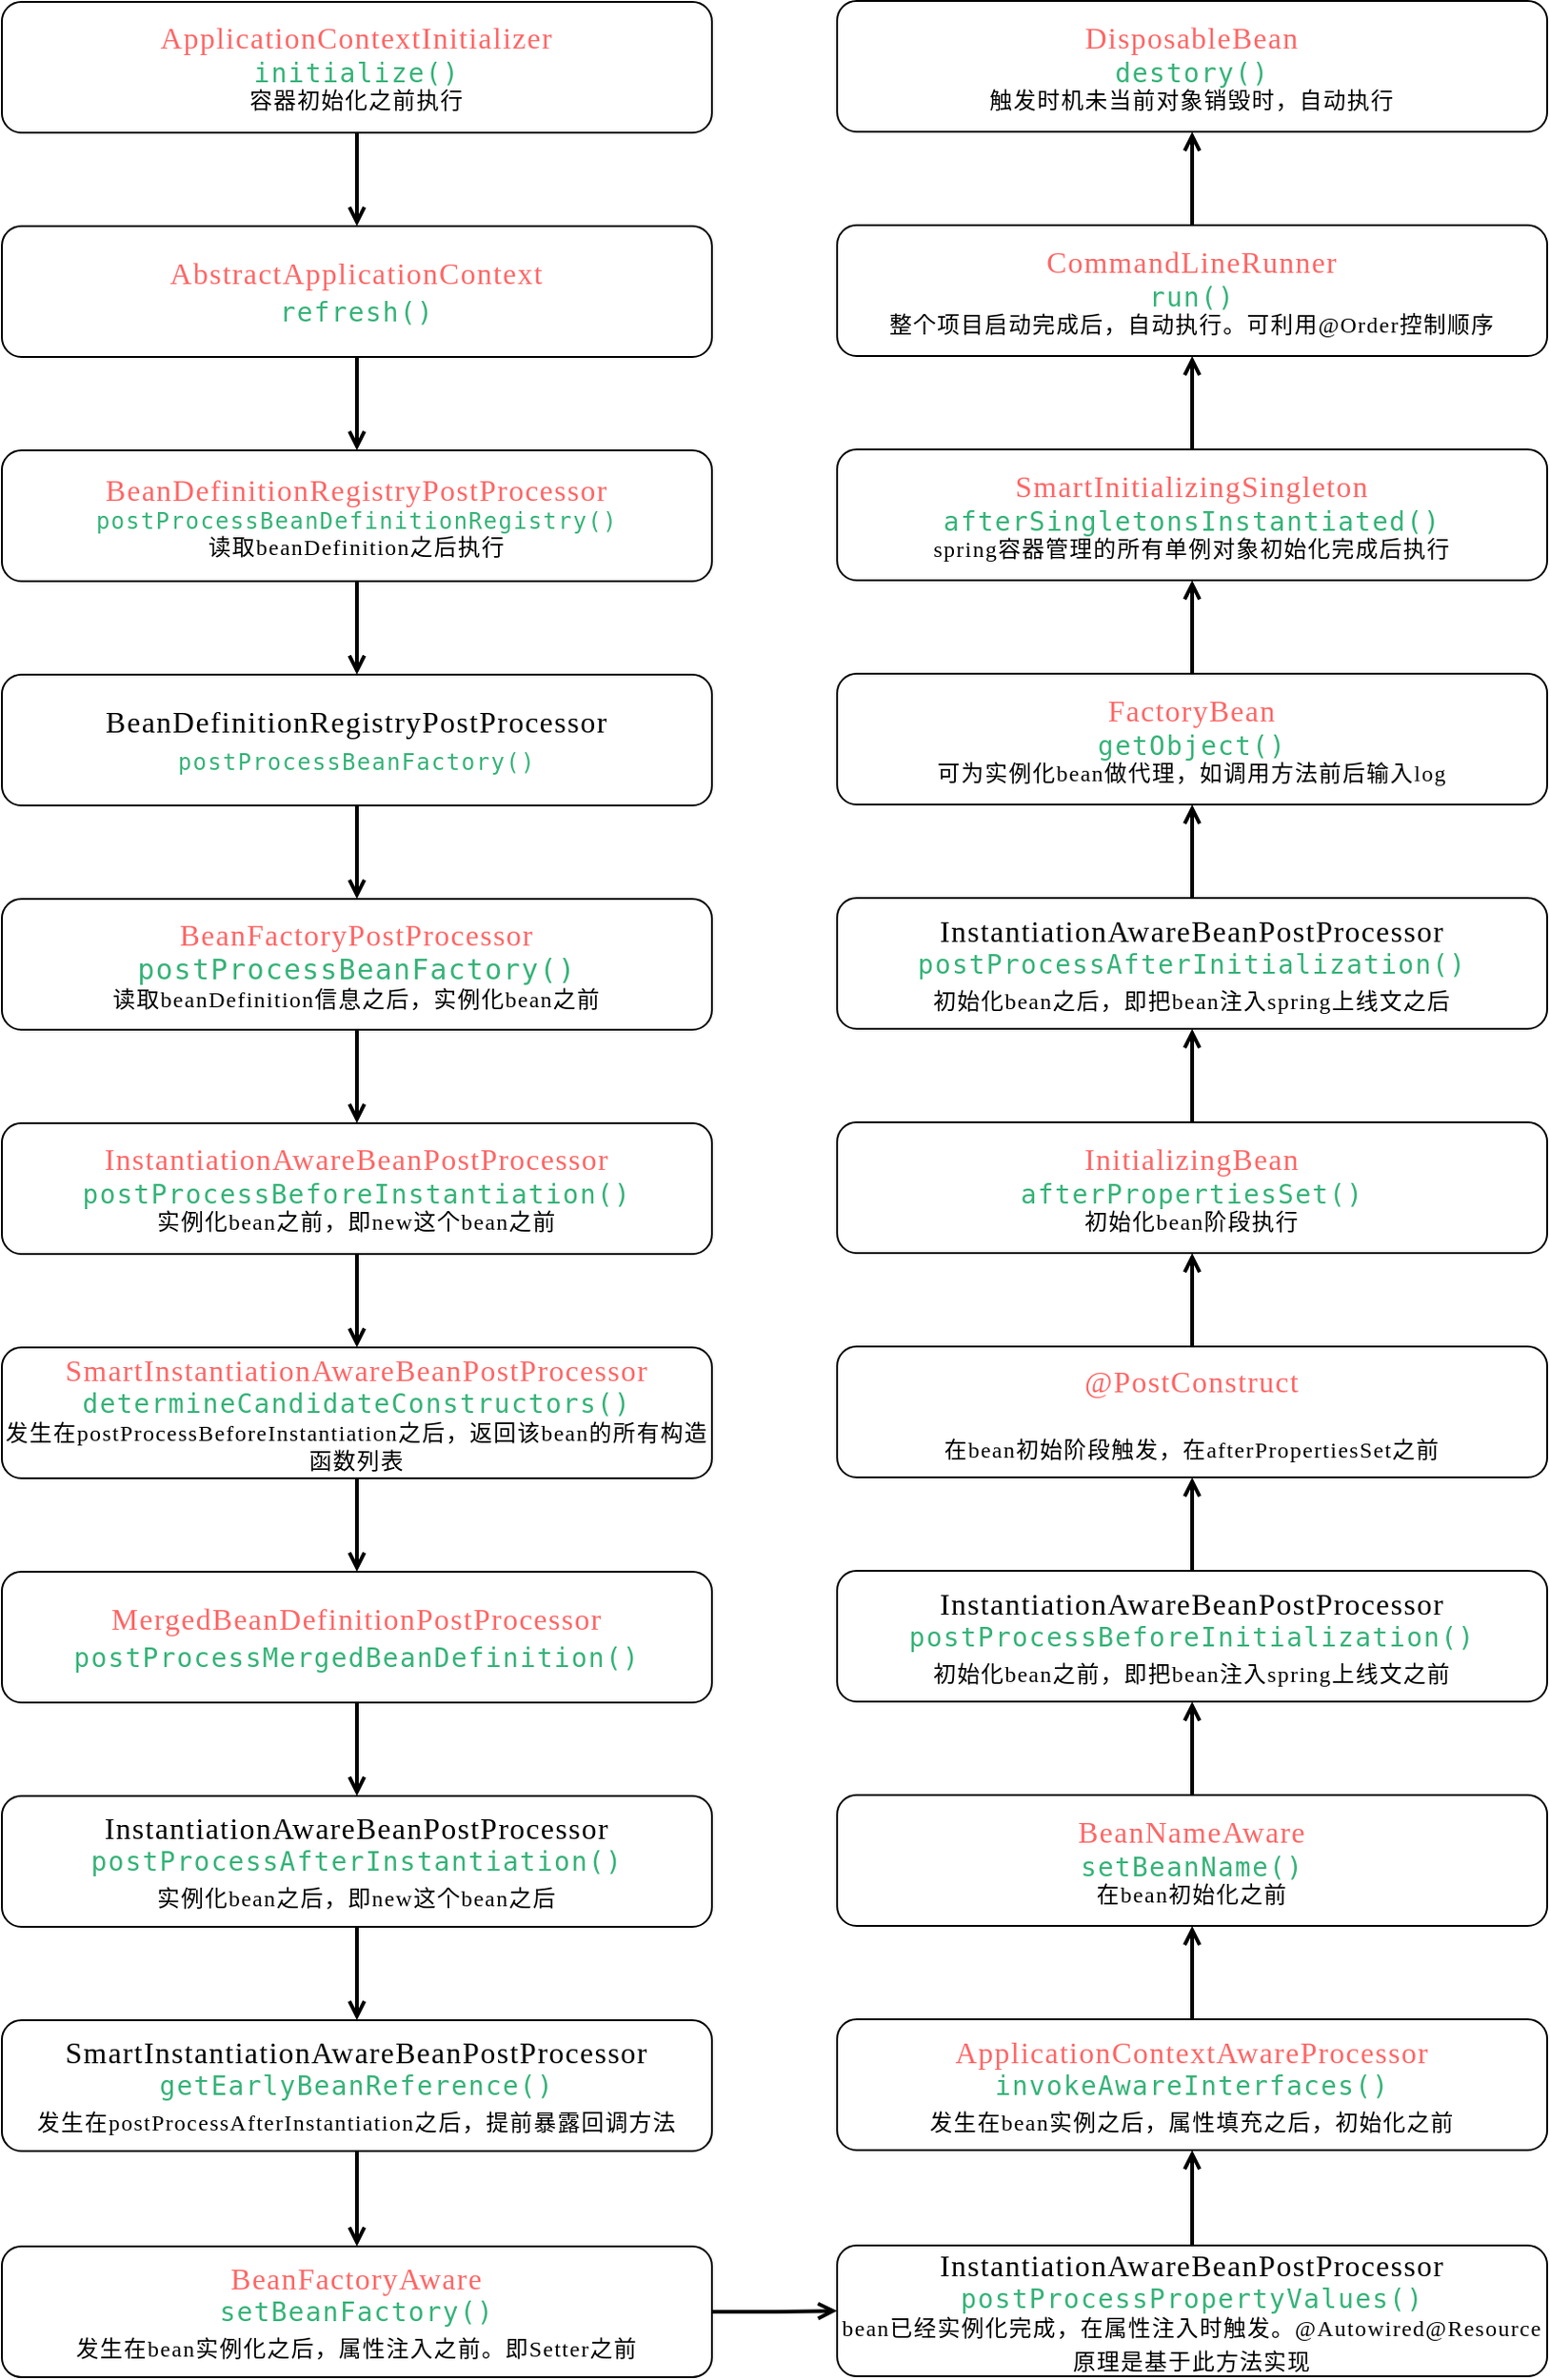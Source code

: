 <mxfile version="16.5.1" type="device"><diagram id="k88nMVZb51-p23jTSDSH" name="第 1 页"><mxGraphModel dx="961" dy="619" grid="1" gridSize="10" guides="1" tooltips="1" connect="1" arrows="1" fold="1" page="1" pageScale="1" pageWidth="827" pageHeight="1169" math="0" shadow="0"><root><mxCell id="0"/><mxCell id="1" parent="0"/><mxCell id="-AA0-1UGpWmwtsv7tvNt-24" value="" style="edgeStyle=orthogonalEdgeStyle;shape=connector;rounded=0;orthogonalLoop=1;jettySize=auto;html=1;labelBackgroundColor=none;fontFamily=Comic Sans MS;fontSize=11;fontColor=default;endArrow=open;endFill=0;strokeColor=default;strokeWidth=2;" edge="1" parent="1" source="-AA0-1UGpWmwtsv7tvNt-1" target="-AA0-1UGpWmwtsv7tvNt-2"><mxGeometry relative="1" as="geometry"/></mxCell><mxCell id="-AA0-1UGpWmwtsv7tvNt-1" value="&lt;span style=&quot;font-size: 16px ; letter-spacing: 0.75px ; text-align: left&quot;&gt;&lt;font color=&quot;#ff6666&quot;&gt;BeanDefinitionRegistryPostProcessor&lt;/font&gt;&lt;/span&gt;&lt;span style=&quot;font-size: 16px ; letter-spacing: 0.75px ; text-align: left&quot;&gt;&lt;br&gt;&lt;/span&gt;&lt;span style=&quot;font-family: &amp;#34;operator mono&amp;#34; , &amp;#34;consolas&amp;#34; , &amp;#34;monaco&amp;#34; , &amp;#34;menlo&amp;#34; , monospace ; letter-spacing: 0.75px ; text-align: left&quot;&gt;&lt;font color=&quot;#35b378&quot;&gt;postProcessBeanDefinitionRegistry()&lt;br&gt;&lt;/font&gt;&lt;/span&gt;&lt;span style=&quot;letter-spacing: 0.75px ; text-align: left&quot;&gt;&lt;font style=&quot;font-size: 12px&quot;&gt;读取beanDefinition之后执行&lt;/font&gt;&lt;br&gt;&lt;/span&gt;&lt;article class=&quot;4ever-article&quot;&gt;&lt;/article&gt;" style="rounded=1;whiteSpace=wrap;html=1;labelBackgroundColor=none;fontFamily=Comic Sans MS;" vertex="1" parent="1"><mxGeometry y="279" width="380" height="70" as="geometry"/></mxCell><mxCell id="-AA0-1UGpWmwtsv7tvNt-25" value="" style="edgeStyle=orthogonalEdgeStyle;shape=connector;rounded=0;orthogonalLoop=1;jettySize=auto;html=1;labelBackgroundColor=none;fontFamily=Comic Sans MS;fontSize=11;fontColor=default;endArrow=open;endFill=0;strokeColor=default;strokeWidth=2;" edge="1" parent="1" source="-AA0-1UGpWmwtsv7tvNt-2" target="-AA0-1UGpWmwtsv7tvNt-4"><mxGeometry relative="1" as="geometry"/></mxCell><mxCell id="-AA0-1UGpWmwtsv7tvNt-2" value="&lt;span style=&quot;font-size: 16px ; letter-spacing: 0.75px ; text-align: left&quot;&gt;BeanDefinitionRegistryPostProcessor&lt;/span&gt;&lt;span style=&quot;font-size: 16px ; letter-spacing: 0.75px ; text-align: left&quot;&gt;&lt;br&gt;&lt;/span&gt;&lt;span style=&quot;font-family: &amp;#34;operator mono&amp;#34; , &amp;#34;consolas&amp;#34; , &amp;#34;monaco&amp;#34; , &amp;#34;menlo&amp;#34; , monospace ; letter-spacing: 0.75px ; text-align: left&quot;&gt;&lt;font color=&quot;#35b378&quot;&gt;postProcessBeanFactory()&lt;/font&gt;&lt;/span&gt;&lt;span style=&quot;font-size: 16px ; letter-spacing: 0.75px ; text-align: left&quot;&gt;&lt;br&gt;&lt;/span&gt;&lt;article class=&quot;4ever-article&quot;&gt;&lt;/article&gt;" style="rounded=1;whiteSpace=wrap;html=1;labelBackgroundColor=none;fontFamily=Comic Sans MS;" vertex="1" parent="1"><mxGeometry y="399" width="380" height="70" as="geometry"/></mxCell><mxCell id="-AA0-1UGpWmwtsv7tvNt-26" value="" style="edgeStyle=orthogonalEdgeStyle;shape=connector;rounded=0;orthogonalLoop=1;jettySize=auto;html=1;labelBackgroundColor=none;fontFamily=Comic Sans MS;fontSize=11;fontColor=default;endArrow=open;endFill=0;strokeColor=default;strokeWidth=2;" edge="1" parent="1" source="-AA0-1UGpWmwtsv7tvNt-4" target="-AA0-1UGpWmwtsv7tvNt-11"><mxGeometry relative="1" as="geometry"/></mxCell><mxCell id="-AA0-1UGpWmwtsv7tvNt-4" value="&lt;span style=&quot;font-size: 16px ; letter-spacing: 0.75px ; text-align: left&quot;&gt;&lt;font color=&quot;#ff6666&quot;&gt;BeanFactoryPostProcessor&lt;/font&gt;&lt;/span&gt;&lt;span style=&quot;font-size: 16px ; letter-spacing: 0.75px ; text-align: left&quot;&gt;&lt;br&gt;&lt;/span&gt;&lt;span style=&quot;font-family: &amp;#34;operator mono&amp;#34; , &amp;#34;consolas&amp;#34; , &amp;#34;monaco&amp;#34; , &amp;#34;menlo&amp;#34; , monospace ; letter-spacing: 0.75px ; text-align: left ; font-size: 15px&quot;&gt;&lt;font color=&quot;#35b378&quot; style=&quot;font-size: 15px&quot;&gt;postProcessBeanFactory()&lt;br&gt;&lt;/font&gt;&lt;/span&gt;&lt;span style=&quot;letter-spacing: 0.75px ; text-align: left&quot;&gt;&lt;font style=&quot;font-size: 12px&quot;&gt;读取beanDefinition信息之后，实例化bean之前&lt;/font&gt;&lt;br&gt;&lt;/span&gt;&lt;article class=&quot;4ever-article&quot;&gt;&lt;/article&gt;" style="rounded=1;whiteSpace=wrap;html=1;labelBackgroundColor=none;fontFamily=Comic Sans MS;" vertex="1" parent="1"><mxGeometry y="519" width="380" height="70" as="geometry"/></mxCell><mxCell id="-AA0-1UGpWmwtsv7tvNt-23" value="" style="edgeStyle=orthogonalEdgeStyle;shape=connector;rounded=0;orthogonalLoop=1;jettySize=auto;html=1;labelBackgroundColor=none;fontFamily=Comic Sans MS;fontSize=11;fontColor=default;endArrow=open;endFill=0;strokeColor=default;strokeWidth=2;" edge="1" parent="1" source="-AA0-1UGpWmwtsv7tvNt-5" target="-AA0-1UGpWmwtsv7tvNt-1"><mxGeometry relative="1" as="geometry"/></mxCell><mxCell id="-AA0-1UGpWmwtsv7tvNt-5" value="&lt;span style=&quot;font-size: 16px ; letter-spacing: 0.75px ; text-align: left&quot;&gt;&lt;font color=&quot;#ff6666&quot;&gt;AbstractApplicationContext&lt;/font&gt;&lt;/span&gt;&lt;span style=&quot;font-size: 16px ; letter-spacing: 0.75px ; text-align: left&quot;&gt;&lt;br&gt;&lt;/span&gt;&lt;span style=&quot;color: rgb(53 , 179 , 120) ; font-family: &amp;#34;operator mono&amp;#34; , &amp;#34;consolas&amp;#34; , &amp;#34;monaco&amp;#34; , &amp;#34;menlo&amp;#34; , monospace ; font-size: 14px ; letter-spacing: 0.75px ; text-align: left&quot;&gt;refresh()&lt;/span&gt;&lt;span style=&quot;font-size: 16px ; letter-spacing: 0.75px ; text-align: left&quot;&gt;&lt;br&gt;&lt;/span&gt;&lt;article class=&quot;4ever-article&quot;&gt;&lt;/article&gt;" style="rounded=1;whiteSpace=wrap;html=1;labelBackgroundColor=none;fontFamily=Comic Sans MS;" vertex="1" parent="1"><mxGeometry y="159" width="380" height="70" as="geometry"/></mxCell><mxCell id="-AA0-1UGpWmwtsv7tvNt-22" value="" style="edgeStyle=orthogonalEdgeStyle;rounded=0;orthogonalLoop=1;jettySize=auto;html=1;fontFamily=Comic Sans MS;endArrow=open;endFill=0;strokeWidth=2;labelBackgroundColor=none;" edge="1" parent="1" source="-AA0-1UGpWmwtsv7tvNt-6" target="-AA0-1UGpWmwtsv7tvNt-5"><mxGeometry relative="1" as="geometry"/></mxCell><mxCell id="-AA0-1UGpWmwtsv7tvNt-6" value="&lt;span style=&quot;font-size: 16px ; letter-spacing: 0.75px ; text-align: left&quot;&gt;&lt;font color=&quot;#ff6666&quot;&gt;ApplicationContextInitializer&lt;/font&gt;&lt;/span&gt;&lt;span style=&quot;font-size: 16px ; letter-spacing: 0.75px ; text-align: left&quot;&gt;&lt;br&gt;&lt;/span&gt;&lt;span style=&quot;letter-spacing: 0.75px ; text-align: left&quot;&gt;&lt;font color=&quot;#35b378&quot; face=&quot;operator mono, consolas, monaco, menlo, monospace&quot;&gt;&lt;span style=&quot;font-size: 14px&quot;&gt;initialize()&lt;br&gt;&lt;/span&gt;&lt;/font&gt;容器初始化之前执行&lt;br&gt;&lt;/span&gt;&lt;article class=&quot;4ever-article&quot;&gt;&lt;/article&gt;" style="rounded=1;whiteSpace=wrap;html=1;labelBackgroundColor=none;fontFamily=Comic Sans MS;" vertex="1" parent="1"><mxGeometry y="39" width="380" height="70" as="geometry"/></mxCell><mxCell id="-AA0-1UGpWmwtsv7tvNt-29" value="" style="edgeStyle=orthogonalEdgeStyle;shape=connector;rounded=0;orthogonalLoop=1;jettySize=auto;html=1;labelBackgroundColor=none;fontFamily=Comic Sans MS;fontSize=11;fontColor=default;endArrow=open;endFill=0;strokeColor=default;strokeWidth=2;" edge="1" parent="1" source="-AA0-1UGpWmwtsv7tvNt-7" target="-AA0-1UGpWmwtsv7tvNt-8"><mxGeometry relative="1" as="geometry"/></mxCell><mxCell id="-AA0-1UGpWmwtsv7tvNt-7" value="&lt;span style=&quot;font-size: 16px ; letter-spacing: 0.75px ; text-align: left&quot;&gt;&lt;font color=&quot;#ff6666&quot;&gt;MergedBeanDefinitionPostProcessor&lt;/font&gt;&lt;br&gt;&lt;/span&gt;&lt;span style=&quot;color: rgb(53 , 179 , 120) ; font-family: &amp;#34;operator mono&amp;#34; , &amp;#34;consolas&amp;#34; , &amp;#34;monaco&amp;#34; , &amp;#34;menlo&amp;#34; , monospace ; font-size: 14px ; letter-spacing: 0.75px ; text-align: left&quot;&gt;postProcessMergedBeanDefinition()&lt;/span&gt;&lt;span style=&quot;font-size: 16px ; letter-spacing: 0.75px ; text-align: left&quot;&gt;&lt;br&gt;&lt;/span&gt;&lt;article class=&quot;4ever-article&quot;&gt;&lt;/article&gt;" style="rounded=1;whiteSpace=wrap;html=1;labelBackgroundColor=none;fontFamily=Comic Sans MS;" vertex="1" parent="1"><mxGeometry y="879" width="380" height="70" as="geometry"/></mxCell><mxCell id="-AA0-1UGpWmwtsv7tvNt-30" value="" style="edgeStyle=orthogonalEdgeStyle;shape=connector;rounded=0;orthogonalLoop=1;jettySize=auto;html=1;labelBackgroundColor=none;fontFamily=Comic Sans MS;fontSize=11;fontColor=default;endArrow=open;endFill=0;strokeColor=default;strokeWidth=2;" edge="1" parent="1" source="-AA0-1UGpWmwtsv7tvNt-8" target="-AA0-1UGpWmwtsv7tvNt-9"><mxGeometry relative="1" as="geometry"/></mxCell><mxCell id="-AA0-1UGpWmwtsv7tvNt-8" value="&lt;span style=&quot;font-size: 16px ; letter-spacing: 0.75px ; text-align: left&quot;&gt;InstantiationAwareBeanPostProcessor&lt;/span&gt;&lt;span style=&quot;font-size: 16px ; letter-spacing: 0.75px ; text-align: left&quot;&gt;&lt;br&gt;&lt;/span&gt;&lt;span style=&quot;color: rgb(53 , 179 , 120) ; font-family: &amp;#34;operator mono&amp;#34; , &amp;#34;consolas&amp;#34; , &amp;#34;monaco&amp;#34; , &amp;#34;menlo&amp;#34; , monospace ; font-size: 14px ; letter-spacing: 0.75px ; text-align: left&quot;&gt;postProcessAfterInstantiation()&lt;br&gt;&lt;/span&gt;&lt;span style=&quot;letter-spacing: 0.75px ; text-align: left&quot;&gt;实例化bean之后，即new这个bean之后&lt;/span&gt;&lt;span style=&quot;font-size: 16px ; letter-spacing: 0.75px ; text-align: left&quot;&gt;&lt;br&gt;&lt;/span&gt;&lt;article class=&quot;4ever-article&quot;&gt;&lt;/article&gt;" style="rounded=1;whiteSpace=wrap;html=1;labelBackgroundColor=none;fontFamily=Comic Sans MS;" vertex="1" parent="1"><mxGeometry y="999" width="380" height="70" as="geometry"/></mxCell><mxCell id="-AA0-1UGpWmwtsv7tvNt-41" value="" style="edgeStyle=orthogonalEdgeStyle;shape=connector;rounded=0;orthogonalLoop=1;jettySize=auto;html=1;labelBackgroundColor=none;fontFamily=Comic Sans MS;fontSize=11;fontColor=#35B378;endArrow=open;endFill=0;strokeColor=default;strokeWidth=2;" edge="1" parent="1" source="-AA0-1UGpWmwtsv7tvNt-9" target="-AA0-1UGpWmwtsv7tvNt-40"><mxGeometry relative="1" as="geometry"/></mxCell><mxCell id="-AA0-1UGpWmwtsv7tvNt-9" value="&lt;span style=&quot;font-size: 16px ; letter-spacing: 0.75px ; text-align: left&quot;&gt;SmartInstantiationAwareBeanPostProcessor&lt;br&gt;&lt;/span&gt;&lt;span style=&quot;color: rgb(53 , 179 , 120) ; font-family: &amp;#34;operator mono&amp;#34; , &amp;#34;consolas&amp;#34; , &amp;#34;monaco&amp;#34; , &amp;#34;menlo&amp;#34; , monospace ; font-size: 14px ; letter-spacing: 0.75px ; text-align: left&quot;&gt;getEarlyBeanReference()&lt;br&gt;&lt;/span&gt;&lt;span style=&quot;letter-spacing: 0.75px ; text-align: left&quot;&gt;发生在postProcessAfterInstantiation之后，提前暴露回调方法&lt;/span&gt;&lt;span style=&quot;font-size: 16px ; letter-spacing: 0.75px ; text-align: left&quot;&gt;&lt;br&gt;&lt;/span&gt;&lt;article class=&quot;4ever-article&quot;&gt;&lt;/article&gt;" style="rounded=1;whiteSpace=wrap;html=1;labelBackgroundColor=none;fontFamily=Comic Sans MS;" vertex="1" parent="1"><mxGeometry y="1119" width="380" height="70" as="geometry"/></mxCell><mxCell id="-AA0-1UGpWmwtsv7tvNt-28" value="" style="edgeStyle=orthogonalEdgeStyle;shape=connector;rounded=0;orthogonalLoop=1;jettySize=auto;html=1;labelBackgroundColor=none;fontFamily=Comic Sans MS;fontSize=11;fontColor=default;endArrow=open;endFill=0;strokeColor=default;strokeWidth=2;" edge="1" parent="1" source="-AA0-1UGpWmwtsv7tvNt-10" target="-AA0-1UGpWmwtsv7tvNt-7"><mxGeometry relative="1" as="geometry"/></mxCell><mxCell id="-AA0-1UGpWmwtsv7tvNt-10" value="&lt;span style=&quot;font-size: 16px ; letter-spacing: 0.75px ; text-align: left&quot;&gt;&lt;font color=&quot;#ff6666&quot;&gt;SmartInstantiationAwareBeanPostProcessor&lt;/font&gt;&lt;br&gt;&lt;/span&gt;&lt;span style=&quot;color: rgb(53 , 179 , 120) ; font-family: &amp;#34;operator mono&amp;#34; , &amp;#34;consolas&amp;#34; , &amp;#34;monaco&amp;#34; , &amp;#34;menlo&amp;#34; , monospace ; font-size: 14px ; letter-spacing: 0.75px ; text-align: left&quot;&gt;determineCandidateConstructors()&lt;br&gt;&lt;/span&gt;&lt;span style=&quot;letter-spacing: 0.75px ; text-align: left&quot;&gt;&lt;font style=&quot;font-size: 12px&quot;&gt;发生在postProcessBeforeInstantiation之后，返回该bean的所有构造函数列表&lt;/font&gt;&lt;br&gt;&lt;/span&gt;&lt;article class=&quot;4ever-article&quot;&gt;&lt;/article&gt;" style="rounded=1;whiteSpace=wrap;html=1;labelBackgroundColor=none;fontFamily=Comic Sans MS;" vertex="1" parent="1"><mxGeometry y="759" width="380" height="70" as="geometry"/></mxCell><mxCell id="-AA0-1UGpWmwtsv7tvNt-27" value="" style="edgeStyle=orthogonalEdgeStyle;shape=connector;rounded=0;orthogonalLoop=1;jettySize=auto;html=1;labelBackgroundColor=none;fontFamily=Comic Sans MS;fontSize=11;fontColor=default;endArrow=open;endFill=0;strokeColor=default;strokeWidth=2;" edge="1" parent="1" source="-AA0-1UGpWmwtsv7tvNt-11" target="-AA0-1UGpWmwtsv7tvNt-10"><mxGeometry relative="1" as="geometry"/></mxCell><mxCell id="-AA0-1UGpWmwtsv7tvNt-11" value="&lt;span style=&quot;font-size: 16px ; letter-spacing: 0.75px ; text-align: left&quot;&gt;&lt;font color=&quot;#ff6666&quot;&gt;InstantiationAwareBeanPostProcessor&lt;/font&gt;&lt;/span&gt;&lt;span style=&quot;font-size: 16px ; letter-spacing: 0.75px ; text-align: left&quot;&gt;&lt;br&gt;&lt;/span&gt;&lt;span style=&quot;color: rgb(53 , 179 , 120) ; font-family: &amp;#34;operator mono&amp;#34; , &amp;#34;consolas&amp;#34; , &amp;#34;monaco&amp;#34; , &amp;#34;menlo&amp;#34; , monospace ; font-size: 14px ; letter-spacing: 0.75px ; text-align: left&quot;&gt;postProcessBeforeInstantiation()&lt;br&gt;&lt;/span&gt;&lt;span style=&quot;letter-spacing: 0.75px ; text-align: left&quot;&gt;&lt;font style=&quot;font-size: 12px&quot;&gt;实例化bean之前，即new这个bean之前&lt;/font&gt;&lt;br&gt;&lt;/span&gt;&lt;article class=&quot;4ever-article&quot;&gt;&lt;/article&gt;" style="rounded=1;whiteSpace=wrap;html=1;labelBackgroundColor=none;fontFamily=Comic Sans MS;" vertex="1" parent="1"><mxGeometry y="639" width="380" height="70" as="geometry"/></mxCell><mxCell id="-AA0-1UGpWmwtsv7tvNt-38" value="" style="edgeStyle=orthogonalEdgeStyle;shape=connector;rounded=0;orthogonalLoop=1;jettySize=auto;html=1;labelBackgroundColor=none;fontFamily=Comic Sans MS;fontSize=11;fontColor=default;endArrow=open;endFill=0;strokeColor=default;strokeWidth=2;" edge="1" parent="1" source="-AA0-1UGpWmwtsv7tvNt-12" target="-AA0-1UGpWmwtsv7tvNt-15"><mxGeometry relative="1" as="geometry"/></mxCell><mxCell id="-AA0-1UGpWmwtsv7tvNt-12" value="&lt;span style=&quot;font-size: 16px ; letter-spacing: 0.75px ; text-align: left&quot;&gt;&lt;font color=&quot;#ff6666&quot;&gt;SmartInitializingSingleton&lt;/font&gt;&lt;br&gt;&lt;/span&gt;&lt;span style=&quot;color: rgb(53 , 179 , 120) ; font-family: &amp;#34;operator mono&amp;#34; , &amp;#34;consolas&amp;#34; , &amp;#34;monaco&amp;#34; , &amp;#34;menlo&amp;#34; , monospace ; font-size: 14px ; letter-spacing: 0.75px ; text-align: left&quot;&gt;afterSingletonsInstantiated()&lt;br&gt;&lt;/span&gt;&lt;span style=&quot;letter-spacing: 0.75px ; text-align: left&quot;&gt;&lt;font style=&quot;font-size: 12px&quot;&gt;spring容器管理的所有单例对象初始化完成后执行&lt;/font&gt;&lt;br&gt;&lt;/span&gt;&lt;article class=&quot;4ever-article&quot;&gt;&lt;/article&gt;" style="rounded=1;whiteSpace=wrap;html=1;labelBackgroundColor=none;fontFamily=Comic Sans MS;" vertex="1" parent="1"><mxGeometry x="447" y="278.5" width="380" height="70" as="geometry"/></mxCell><mxCell id="-AA0-1UGpWmwtsv7tvNt-37" value="" style="edgeStyle=orthogonalEdgeStyle;shape=connector;rounded=0;orthogonalLoop=1;jettySize=auto;html=1;labelBackgroundColor=none;fontFamily=Comic Sans MS;fontSize=11;fontColor=default;endArrow=open;endFill=0;strokeColor=default;strokeWidth=2;" edge="1" parent="1" source="-AA0-1UGpWmwtsv7tvNt-13" target="-AA0-1UGpWmwtsv7tvNt-12"><mxGeometry relative="1" as="geometry"/></mxCell><mxCell id="-AA0-1UGpWmwtsv7tvNt-13" value="&lt;span style=&quot;font-size: 16px ; letter-spacing: 0.75px ; text-align: left&quot;&gt;&lt;font color=&quot;#ff6666&quot;&gt;FactoryBean&lt;/font&gt;&lt;br&gt;&lt;/span&gt;&lt;span style=&quot;color: rgb(53 , 179 , 120) ; font-family: &amp;#34;operator mono&amp;#34; , &amp;#34;consolas&amp;#34; , &amp;#34;monaco&amp;#34; , &amp;#34;menlo&amp;#34; , monospace ; font-size: 14px ; letter-spacing: 0.75px ; text-align: left&quot;&gt;getObject()&lt;br&gt;&lt;/span&gt;&lt;span style=&quot;letter-spacing: 0.75px ; text-align: left&quot;&gt;&lt;font style=&quot;font-size: 12px&quot;&gt;可为实例化bean做代理，如调用方法前后输入log&lt;/font&gt;&lt;br&gt;&lt;/span&gt;&lt;article class=&quot;4ever-article&quot;&gt;&lt;/article&gt;" style="rounded=1;whiteSpace=wrap;html=1;labelBackgroundColor=none;fontFamily=Comic Sans MS;" vertex="1" parent="1"><mxGeometry x="447" y="398.5" width="380" height="70" as="geometry"/></mxCell><mxCell id="-AA0-1UGpWmwtsv7tvNt-36" value="" style="edgeStyle=orthogonalEdgeStyle;shape=connector;rounded=0;orthogonalLoop=1;jettySize=auto;html=1;labelBackgroundColor=none;fontFamily=Comic Sans MS;fontSize=11;fontColor=default;endArrow=open;endFill=0;strokeColor=default;strokeWidth=2;" edge="1" parent="1" source="-AA0-1UGpWmwtsv7tvNt-14" target="-AA0-1UGpWmwtsv7tvNt-13"><mxGeometry relative="1" as="geometry"/></mxCell><mxCell id="-AA0-1UGpWmwtsv7tvNt-14" value="&lt;span style=&quot;font-size: 16px ; letter-spacing: 0.75px ; text-align: left&quot;&gt;InstantiationAwareBeanPostProcessor&lt;/span&gt;&lt;span style=&quot;font-size: 16px ; letter-spacing: 0.75px ; text-align: left&quot;&gt;&lt;br&gt;&lt;/span&gt;&lt;span style=&quot;color: rgb(53 , 179 , 120) ; font-family: &amp;#34;operator mono&amp;#34; , &amp;#34;consolas&amp;#34; , &amp;#34;monaco&amp;#34; , &amp;#34;menlo&amp;#34; , monospace ; font-size: 14px ; letter-spacing: 0.75px ; text-align: left&quot;&gt;postProcessAfterInitialization()&lt;br&gt;&lt;/span&gt;&lt;span style=&quot;letter-spacing: 0.75px ; text-align: left&quot;&gt;初始化bean之后，即把bean注入spring上线文之后&lt;/span&gt;&lt;span style=&quot;font-size: 16px ; letter-spacing: 0.75px ; text-align: left&quot;&gt;&lt;br&gt;&lt;/span&gt;&lt;article class=&quot;4ever-article&quot;&gt;&lt;/article&gt;" style="rounded=1;whiteSpace=wrap;html=1;labelBackgroundColor=none;fontFamily=Comic Sans MS;" vertex="1" parent="1"><mxGeometry x="447" y="518.5" width="380" height="70" as="geometry"/></mxCell><mxCell id="-AA0-1UGpWmwtsv7tvNt-39" value="" style="edgeStyle=orthogonalEdgeStyle;shape=connector;rounded=0;orthogonalLoop=1;jettySize=auto;html=1;labelBackgroundColor=none;fontFamily=Comic Sans MS;fontSize=11;fontColor=default;endArrow=open;endFill=0;strokeColor=default;strokeWidth=2;" edge="1" parent="1" source="-AA0-1UGpWmwtsv7tvNt-15" target="-AA0-1UGpWmwtsv7tvNt-16"><mxGeometry relative="1" as="geometry"/></mxCell><mxCell id="-AA0-1UGpWmwtsv7tvNt-15" value="&lt;span style=&quot;font-size: 16px ; letter-spacing: 0.75px ; text-align: left&quot;&gt;&lt;font color=&quot;#ff6666&quot;&gt;CommandLineRunner&lt;/font&gt;&lt;br&gt;&lt;/span&gt;&lt;span style=&quot;color: rgb(53 , 179 , 120) ; font-family: &amp;#34;operator mono&amp;#34; , &amp;#34;consolas&amp;#34; , &amp;#34;monaco&amp;#34; , &amp;#34;menlo&amp;#34; , monospace ; font-size: 14px ; letter-spacing: 0.75px ; text-align: left&quot;&gt;run()&lt;br&gt;&lt;/span&gt;&lt;span style=&quot;letter-spacing: 0.75px ; text-align: left&quot;&gt;&lt;font style=&quot;font-size: 12px&quot;&gt;整个项目启动完成后，自动执行。可利用@Order控制顺序&lt;/font&gt;&lt;br&gt;&lt;/span&gt;&lt;article class=&quot;4ever-article&quot;&gt;&lt;/article&gt;" style="rounded=1;whiteSpace=wrap;html=1;labelBackgroundColor=none;fontFamily=Comic Sans MS;" vertex="1" parent="1"><mxGeometry x="447" y="158.5" width="380" height="70" as="geometry"/></mxCell><mxCell id="-AA0-1UGpWmwtsv7tvNt-16" value="&lt;span style=&quot;font-size: 16px ; letter-spacing: 0.75px ; text-align: left&quot;&gt;&lt;font color=&quot;#ff6666&quot;&gt;DisposableBean&lt;/font&gt;&lt;br&gt;&lt;/span&gt;&lt;span style=&quot;color: rgb(53 , 179 , 120) ; font-family: &amp;#34;operator mono&amp;#34; , &amp;#34;consolas&amp;#34; , &amp;#34;monaco&amp;#34; , &amp;#34;menlo&amp;#34; , monospace ; font-size: 14px ; letter-spacing: 0.75px ; text-align: left&quot;&gt;destory()&lt;br&gt;&lt;/span&gt;&lt;span style=&quot;letter-spacing: 0.75px ; text-align: left&quot;&gt;&lt;font style=&quot;font-size: 12px&quot;&gt;触发时机未当前对象销毁时，自动执行&lt;/font&gt;&lt;br&gt;&lt;/span&gt;&lt;article class=&quot;4ever-article&quot;&gt;&lt;/article&gt;" style="rounded=1;whiteSpace=wrap;html=1;labelBackgroundColor=none;fontFamily=Comic Sans MS;" vertex="1" parent="1"><mxGeometry x="447" y="38.5" width="380" height="70" as="geometry"/></mxCell><mxCell id="-AA0-1UGpWmwtsv7tvNt-33" value="" style="edgeStyle=orthogonalEdgeStyle;shape=connector;rounded=0;orthogonalLoop=1;jettySize=auto;html=1;labelBackgroundColor=none;fontFamily=Comic Sans MS;fontSize=11;fontColor=default;endArrow=open;endFill=0;strokeColor=default;strokeWidth=2;" edge="1" parent="1" source="-AA0-1UGpWmwtsv7tvNt-17" target="-AA0-1UGpWmwtsv7tvNt-20"><mxGeometry relative="1" as="geometry"/></mxCell><mxCell id="-AA0-1UGpWmwtsv7tvNt-17" value="&lt;span style=&quot;font-size: 16px ; letter-spacing: 0.75px ; text-align: left&quot;&gt;InstantiationAwareBeanPostProcessor&lt;/span&gt;&lt;span style=&quot;font-size: 16px ; letter-spacing: 0.75px ; text-align: left&quot;&gt;&lt;br&gt;&lt;/span&gt;&lt;span style=&quot;color: rgb(53 , 179 , 120) ; font-family: &amp;#34;operator mono&amp;#34; , &amp;#34;consolas&amp;#34; , &amp;#34;monaco&amp;#34; , &amp;#34;menlo&amp;#34; , monospace ; font-size: 14px ; letter-spacing: 0.75px ; text-align: left&quot;&gt;postProcessBeforeInitialization()&lt;br&gt;&lt;/span&gt;&lt;span style=&quot;letter-spacing: 0.75px ; text-align: left&quot;&gt;初始化bean之前，即把bean注入spring上线文之前&lt;/span&gt;&lt;span style=&quot;font-size: 16px ; letter-spacing: 0.75px ; text-align: left&quot;&gt;&lt;br&gt;&lt;/span&gt;&lt;article class=&quot;4ever-article&quot;&gt;&lt;/article&gt;" style="rounded=1;whiteSpace=wrap;html=1;labelBackgroundColor=none;fontFamily=Comic Sans MS;" vertex="1" parent="1"><mxGeometry x="447" y="878.5" width="380" height="70" as="geometry"/></mxCell><mxCell id="-AA0-1UGpWmwtsv7tvNt-32" value="" style="edgeStyle=orthogonalEdgeStyle;shape=connector;rounded=0;orthogonalLoop=1;jettySize=auto;html=1;labelBackgroundColor=none;fontFamily=Comic Sans MS;fontSize=11;fontColor=default;endArrow=open;endFill=0;strokeColor=default;strokeWidth=2;" edge="1" parent="1" source="-AA0-1UGpWmwtsv7tvNt-18" target="-AA0-1UGpWmwtsv7tvNt-17"><mxGeometry relative="1" as="geometry"/></mxCell><mxCell id="-AA0-1UGpWmwtsv7tvNt-18" value="&lt;span style=&quot;font-size: 16px ; letter-spacing: 0.75px ; text-align: left&quot;&gt;&lt;font color=&quot;#ff6666&quot;&gt;BeanNameAware&lt;/font&gt;&lt;br&gt;&lt;/span&gt;&lt;span style=&quot;color: rgb(53 , 179 , 120) ; font-family: &amp;#34;operator mono&amp;#34; , &amp;#34;consolas&amp;#34; , &amp;#34;monaco&amp;#34; , &amp;#34;menlo&amp;#34; , monospace ; font-size: 14px ; letter-spacing: 0.75px ; text-align: left&quot;&gt;setBeanName()&lt;br&gt;&lt;/span&gt;&lt;span style=&quot;letter-spacing: 0.75px ; text-align: left&quot;&gt;&lt;font style=&quot;font-size: 12px&quot;&gt;在bean初始化之前&lt;/font&gt;&lt;br&gt;&lt;/span&gt;&lt;article class=&quot;4ever-article&quot;&gt;&lt;/article&gt;" style="rounded=1;whiteSpace=wrap;html=1;labelBackgroundColor=none;fontFamily=Comic Sans MS;" vertex="1" parent="1"><mxGeometry x="447" y="998.5" width="380" height="70" as="geometry"/></mxCell><mxCell id="-AA0-1UGpWmwtsv7tvNt-31" value="" style="edgeStyle=orthogonalEdgeStyle;shape=connector;rounded=0;orthogonalLoop=1;jettySize=auto;html=1;labelBackgroundColor=none;fontFamily=Comic Sans MS;fontSize=11;fontColor=default;endArrow=open;endFill=0;strokeColor=default;strokeWidth=2;" edge="1" parent="1" source="-AA0-1UGpWmwtsv7tvNt-19" target="-AA0-1UGpWmwtsv7tvNt-18"><mxGeometry relative="1" as="geometry"/></mxCell><mxCell id="-AA0-1UGpWmwtsv7tvNt-19" value="&lt;span style=&quot;font-size: 16px ; letter-spacing: 0.75px ; text-align: left&quot;&gt;&lt;font color=&quot;#ff6666&quot;&gt;ApplicationContextAwareProcessor&lt;/font&gt;&lt;/span&gt;&lt;span style=&quot;font-size: 16px ; letter-spacing: 0.75px ; text-align: left&quot;&gt;&lt;br&gt;&lt;/span&gt;&lt;span style=&quot;letter-spacing: 0.75px ; text-align: left&quot;&gt;&lt;font color=&quot;#35b378&quot; face=&quot;operator mono, consolas, monaco, menlo, monospace&quot;&gt;&lt;span style=&quot;font-size: 14px&quot;&gt;invokeAwareInterfaces()&lt;br&gt;&lt;/span&gt;&lt;/font&gt;&lt;/span&gt;&lt;span style=&quot;letter-spacing: 0.75px ; text-align: left&quot;&gt;发生在bean实例之后，属性填充之后，初始化之前&lt;/span&gt;&lt;span style=&quot;font-size: 16px ; letter-spacing: 0.75px ; text-align: left&quot;&gt;&lt;br&gt;&lt;/span&gt;&lt;article class=&quot;4ever-article&quot;&gt;&lt;/article&gt;" style="rounded=1;whiteSpace=wrap;html=1;labelBackgroundColor=none;fontFamily=Comic Sans MS;" vertex="1" parent="1"><mxGeometry x="447" y="1118.5" width="380" height="70" as="geometry"/></mxCell><mxCell id="-AA0-1UGpWmwtsv7tvNt-34" value="" style="edgeStyle=orthogonalEdgeStyle;shape=connector;rounded=0;orthogonalLoop=1;jettySize=auto;html=1;labelBackgroundColor=none;fontFamily=Comic Sans MS;fontSize=11;fontColor=default;endArrow=open;endFill=0;strokeColor=default;strokeWidth=2;" edge="1" parent="1" source="-AA0-1UGpWmwtsv7tvNt-20" target="-AA0-1UGpWmwtsv7tvNt-21"><mxGeometry relative="1" as="geometry"/></mxCell><mxCell id="-AA0-1UGpWmwtsv7tvNt-20" value="&lt;span style=&quot;letter-spacing: 0.75px ; text-align: left&quot;&gt;&lt;font color=&quot;#ff6666&quot; style=&quot;font-size: 16px&quot;&gt;@PostConstruct&lt;br&gt;&lt;br&gt;&lt;/font&gt;&lt;font style=&quot;font-size: 12px&quot;&gt;在bean初始阶段触发，在afterPropertiesSet之前&lt;/font&gt;&lt;br&gt;&lt;/span&gt;&lt;article class=&quot;4ever-article&quot;&gt;&lt;/article&gt;" style="rounded=1;whiteSpace=wrap;html=1;labelBackgroundColor=none;fontFamily=Comic Sans MS;" vertex="1" parent="1"><mxGeometry x="447" y="758.5" width="380" height="70" as="geometry"/></mxCell><mxCell id="-AA0-1UGpWmwtsv7tvNt-35" value="" style="edgeStyle=orthogonalEdgeStyle;shape=connector;rounded=0;orthogonalLoop=1;jettySize=auto;html=1;labelBackgroundColor=none;fontFamily=Comic Sans MS;fontSize=11;fontColor=default;endArrow=open;endFill=0;strokeColor=default;strokeWidth=2;" edge="1" parent="1" source="-AA0-1UGpWmwtsv7tvNt-21" target="-AA0-1UGpWmwtsv7tvNt-14"><mxGeometry relative="1" as="geometry"/></mxCell><mxCell id="-AA0-1UGpWmwtsv7tvNt-21" value="&lt;span style=&quot;font-size: 16px ; letter-spacing: 0.75px ; text-align: left&quot;&gt;&lt;font color=&quot;#ff6666&quot;&gt;InitializingBean&lt;/font&gt;&lt;br&gt;&lt;/span&gt;&lt;span style=&quot;color: rgb(53 , 179 , 120) ; font-family: &amp;#34;operator mono&amp;#34; , &amp;#34;consolas&amp;#34; , &amp;#34;monaco&amp;#34; , &amp;#34;menlo&amp;#34; , monospace ; font-size: 14px ; letter-spacing: 0.75px ; text-align: left&quot;&gt;afterPropertiesSet()&lt;br&gt;&lt;/span&gt;&lt;span style=&quot;letter-spacing: 0.75px ; text-align: left&quot;&gt;&lt;font style=&quot;font-size: 12px&quot;&gt;初始化bean阶段执行&lt;/font&gt;&lt;br&gt;&lt;/span&gt;&lt;article class=&quot;4ever-article&quot;&gt;&lt;/article&gt;" style="rounded=1;whiteSpace=wrap;html=1;labelBackgroundColor=none;fontFamily=Comic Sans MS;" vertex="1" parent="1"><mxGeometry x="447" y="638.5" width="380" height="70" as="geometry"/></mxCell><mxCell id="-AA0-1UGpWmwtsv7tvNt-44" value="" style="edgeStyle=orthogonalEdgeStyle;shape=connector;rounded=0;orthogonalLoop=1;jettySize=auto;html=1;labelBackgroundColor=none;fontFamily=Comic Sans MS;fontSize=11;fontColor=#35B378;endArrow=open;endFill=0;strokeColor=default;strokeWidth=2;" edge="1" parent="1" source="-AA0-1UGpWmwtsv7tvNt-40" target="-AA0-1UGpWmwtsv7tvNt-42"><mxGeometry relative="1" as="geometry"/></mxCell><mxCell id="-AA0-1UGpWmwtsv7tvNt-40" value="&lt;span style=&quot;font-size: 16px ; letter-spacing: 0.75px ; text-align: left&quot;&gt;&lt;font color=&quot;#ff6666&quot;&gt;BeanFactoryAware&lt;/font&gt;&lt;br&gt;&lt;/span&gt;&lt;span style=&quot;color: rgb(53 , 179 , 120) ; font-family: &amp;#34;operator mono&amp;#34; , &amp;#34;consolas&amp;#34; , &amp;#34;monaco&amp;#34; , &amp;#34;menlo&amp;#34; , monospace ; font-size: 14px ; letter-spacing: 0.75px ; text-align: left&quot;&gt;setBeanFactory()&lt;br&gt;&lt;/span&gt;&lt;span style=&quot;letter-spacing: 0.75px ; text-align: left&quot;&gt;发生在bean实例化之后，属性注入之前。即Setter之前&lt;/span&gt;&lt;span style=&quot;font-size: 16px ; letter-spacing: 0.75px ; text-align: left&quot;&gt;&lt;br&gt;&lt;/span&gt;&lt;article class=&quot;4ever-article&quot;&gt;&lt;/article&gt;" style="rounded=1;whiteSpace=wrap;html=1;labelBackgroundColor=none;fontFamily=Comic Sans MS;" vertex="1" parent="1"><mxGeometry y="1240" width="380" height="70" as="geometry"/></mxCell><mxCell id="-AA0-1UGpWmwtsv7tvNt-43" value="" style="edgeStyle=orthogonalEdgeStyle;shape=connector;rounded=0;orthogonalLoop=1;jettySize=auto;html=1;labelBackgroundColor=none;fontFamily=Comic Sans MS;fontSize=11;fontColor=#35B378;endArrow=open;endFill=0;strokeColor=default;strokeWidth=2;" edge="1" parent="1" source="-AA0-1UGpWmwtsv7tvNt-42" target="-AA0-1UGpWmwtsv7tvNt-19"><mxGeometry relative="1" as="geometry"/></mxCell><mxCell id="-AA0-1UGpWmwtsv7tvNt-42" value="&lt;span style=&quot;font-size: 16px ; letter-spacing: 0.75px ; text-align: left&quot;&gt;InstantiationAwareBeanPostProcessor&lt;/span&gt;&lt;span style=&quot;font-size: 16px ; letter-spacing: 0.75px ; text-align: left&quot;&gt;&lt;br&gt;&lt;/span&gt;&lt;span style=&quot;color: rgb(53 , 179 , 120) ; font-family: &amp;#34;operator mono&amp;#34; , &amp;#34;consolas&amp;#34; , &amp;#34;monaco&amp;#34; , &amp;#34;menlo&amp;#34; , monospace ; font-size: 14px ; letter-spacing: 0.75px ; text-align: left&quot;&gt;postProcessPropertyValues()&lt;br&gt;&lt;/span&gt;&lt;span style=&quot;letter-spacing: 0.75px ; text-align: left&quot;&gt;bean已经实例化完成，在属性注入时触发。@Autowired@Resource原理是基于此方法实现&lt;/span&gt;&lt;span style=&quot;font-size: 16px ; letter-spacing: 0.75px ; text-align: left&quot;&gt;&lt;br&gt;&lt;/span&gt;&lt;article class=&quot;4ever-article&quot;&gt;&lt;/article&gt;" style="rounded=1;whiteSpace=wrap;html=1;labelBackgroundColor=none;fontFamily=Comic Sans MS;" vertex="1" parent="1"><mxGeometry x="447" y="1239.5" width="380" height="70" as="geometry"/></mxCell></root></mxGraphModel></diagram></mxfile>